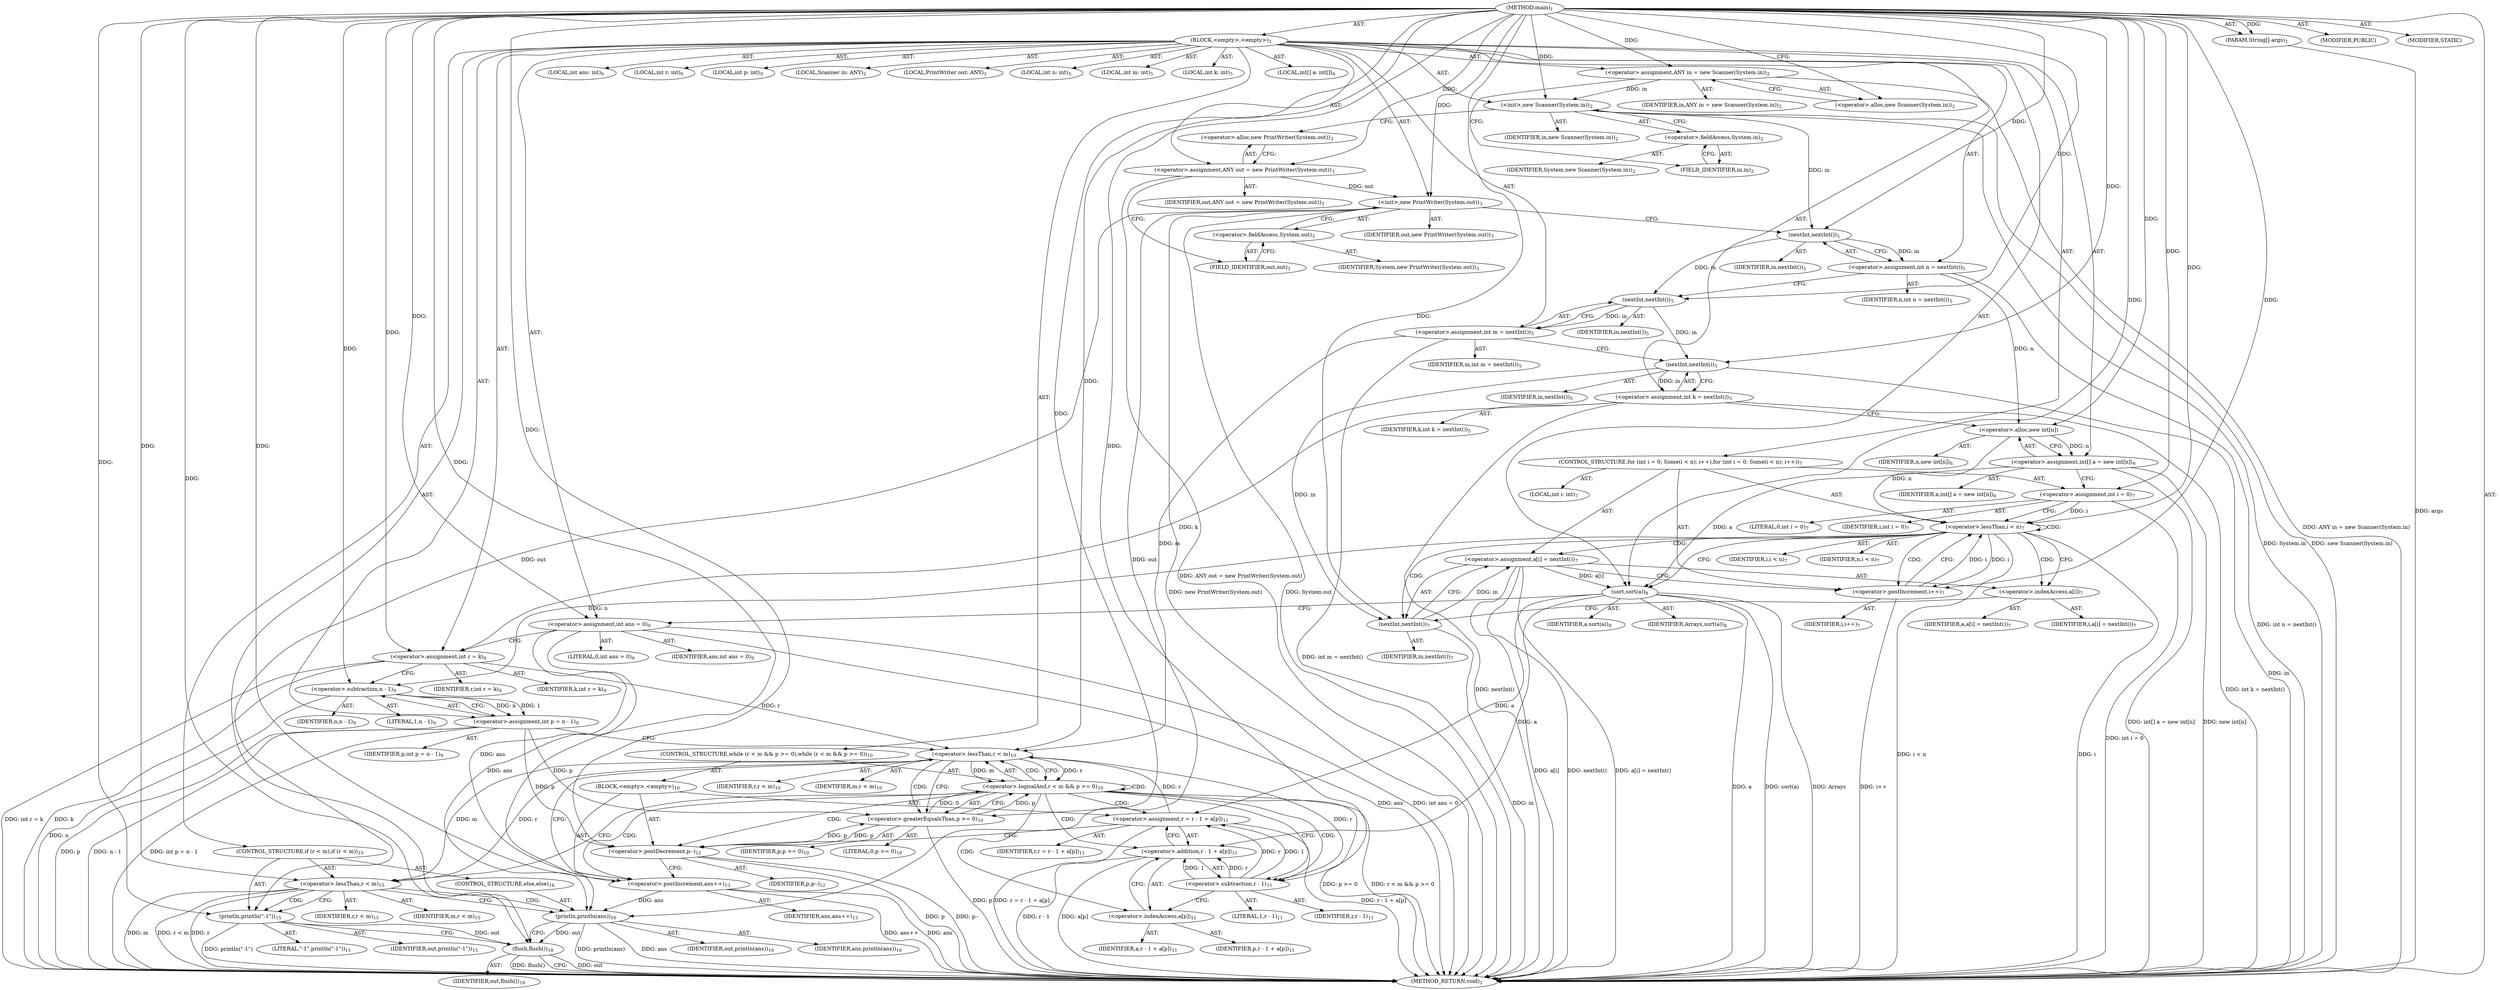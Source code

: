 digraph "main" {  
"21" [label = <(METHOD,main)<SUB>1</SUB>> ]
"22" [label = <(PARAM,String[] args)<SUB>1</SUB>> ]
"23" [label = <(BLOCK,&lt;empty&gt;,&lt;empty&gt;)<SUB>1</SUB>> ]
"4" [label = <(LOCAL,Scanner in: ANY)<SUB>2</SUB>> ]
"24" [label = <(&lt;operator&gt;.assignment,ANY in = new Scanner(System.in))<SUB>2</SUB>> ]
"25" [label = <(IDENTIFIER,in,ANY in = new Scanner(System.in))<SUB>2</SUB>> ]
"26" [label = <(&lt;operator&gt;.alloc,new Scanner(System.in))<SUB>2</SUB>> ]
"27" [label = <(&lt;init&gt;,new Scanner(System.in))<SUB>2</SUB>> ]
"3" [label = <(IDENTIFIER,in,new Scanner(System.in))<SUB>2</SUB>> ]
"28" [label = <(&lt;operator&gt;.fieldAccess,System.in)<SUB>2</SUB>> ]
"29" [label = <(IDENTIFIER,System,new Scanner(System.in))<SUB>2</SUB>> ]
"30" [label = <(FIELD_IDENTIFIER,in,in)<SUB>2</SUB>> ]
"6" [label = <(LOCAL,PrintWriter out: ANY)<SUB>3</SUB>> ]
"31" [label = <(&lt;operator&gt;.assignment,ANY out = new PrintWriter(System.out))<SUB>3</SUB>> ]
"32" [label = <(IDENTIFIER,out,ANY out = new PrintWriter(System.out))<SUB>3</SUB>> ]
"33" [label = <(&lt;operator&gt;.alloc,new PrintWriter(System.out))<SUB>3</SUB>> ]
"34" [label = <(&lt;init&gt;,new PrintWriter(System.out))<SUB>3</SUB>> ]
"5" [label = <(IDENTIFIER,out,new PrintWriter(System.out))<SUB>3</SUB>> ]
"35" [label = <(&lt;operator&gt;.fieldAccess,System.out)<SUB>3</SUB>> ]
"36" [label = <(IDENTIFIER,System,new PrintWriter(System.out))<SUB>3</SUB>> ]
"37" [label = <(FIELD_IDENTIFIER,out,out)<SUB>3</SUB>> ]
"38" [label = <(LOCAL,int n: int)<SUB>5</SUB>> ]
"39" [label = <(LOCAL,int m: int)<SUB>5</SUB>> ]
"40" [label = <(LOCAL,int k: int)<SUB>5</SUB>> ]
"41" [label = <(&lt;operator&gt;.assignment,int n = nextInt())<SUB>5</SUB>> ]
"42" [label = <(IDENTIFIER,n,int n = nextInt())<SUB>5</SUB>> ]
"43" [label = <(nextInt,nextInt())<SUB>5</SUB>> ]
"44" [label = <(IDENTIFIER,in,nextInt())<SUB>5</SUB>> ]
"45" [label = <(&lt;operator&gt;.assignment,int m = nextInt())<SUB>5</SUB>> ]
"46" [label = <(IDENTIFIER,m,int m = nextInt())<SUB>5</SUB>> ]
"47" [label = <(nextInt,nextInt())<SUB>5</SUB>> ]
"48" [label = <(IDENTIFIER,in,nextInt())<SUB>5</SUB>> ]
"49" [label = <(&lt;operator&gt;.assignment,int k = nextInt())<SUB>5</SUB>> ]
"50" [label = <(IDENTIFIER,k,int k = nextInt())<SUB>5</SUB>> ]
"51" [label = <(nextInt,nextInt())<SUB>5</SUB>> ]
"52" [label = <(IDENTIFIER,in,nextInt())<SUB>5</SUB>> ]
"53" [label = <(LOCAL,int[] a: int[])<SUB>6</SUB>> ]
"54" [label = <(&lt;operator&gt;.assignment,int[] a = new int[n])<SUB>6</SUB>> ]
"55" [label = <(IDENTIFIER,a,int[] a = new int[n])<SUB>6</SUB>> ]
"56" [label = <(&lt;operator&gt;.alloc,new int[n])> ]
"57" [label = <(IDENTIFIER,n,new int[n])<SUB>6</SUB>> ]
"58" [label = <(CONTROL_STRUCTURE,for (int i = 0; Some(i &lt; n); i++),for (int i = 0; Some(i &lt; n); i++))<SUB>7</SUB>> ]
"59" [label = <(LOCAL,int i: int)<SUB>7</SUB>> ]
"60" [label = <(&lt;operator&gt;.assignment,int i = 0)<SUB>7</SUB>> ]
"61" [label = <(IDENTIFIER,i,int i = 0)<SUB>7</SUB>> ]
"62" [label = <(LITERAL,0,int i = 0)<SUB>7</SUB>> ]
"63" [label = <(&lt;operator&gt;.lessThan,i &lt; n)<SUB>7</SUB>> ]
"64" [label = <(IDENTIFIER,i,i &lt; n)<SUB>7</SUB>> ]
"65" [label = <(IDENTIFIER,n,i &lt; n)<SUB>7</SUB>> ]
"66" [label = <(&lt;operator&gt;.postIncrement,i++)<SUB>7</SUB>> ]
"67" [label = <(IDENTIFIER,i,i++)<SUB>7</SUB>> ]
"68" [label = <(&lt;operator&gt;.assignment,a[i] = nextInt())<SUB>7</SUB>> ]
"69" [label = <(&lt;operator&gt;.indexAccess,a[i])<SUB>7</SUB>> ]
"70" [label = <(IDENTIFIER,a,a[i] = nextInt())<SUB>7</SUB>> ]
"71" [label = <(IDENTIFIER,i,a[i] = nextInt())<SUB>7</SUB>> ]
"72" [label = <(nextInt,nextInt())<SUB>7</SUB>> ]
"73" [label = <(IDENTIFIER,in,nextInt())<SUB>7</SUB>> ]
"74" [label = <(sort,sort(a))<SUB>8</SUB>> ]
"75" [label = <(IDENTIFIER,Arrays,sort(a))<SUB>8</SUB>> ]
"76" [label = <(IDENTIFIER,a,sort(a))<SUB>8</SUB>> ]
"77" [label = <(LOCAL,int ans: int)<SUB>9</SUB>> ]
"78" [label = <(LOCAL,int r: int)<SUB>9</SUB>> ]
"79" [label = <(LOCAL,int p: int)<SUB>9</SUB>> ]
"80" [label = <(&lt;operator&gt;.assignment,int ans = 0)<SUB>9</SUB>> ]
"81" [label = <(IDENTIFIER,ans,int ans = 0)<SUB>9</SUB>> ]
"82" [label = <(LITERAL,0,int ans = 0)<SUB>9</SUB>> ]
"83" [label = <(&lt;operator&gt;.assignment,int r = k)<SUB>9</SUB>> ]
"84" [label = <(IDENTIFIER,r,int r = k)<SUB>9</SUB>> ]
"85" [label = <(IDENTIFIER,k,int r = k)<SUB>9</SUB>> ]
"86" [label = <(&lt;operator&gt;.assignment,int p = n - 1)<SUB>9</SUB>> ]
"87" [label = <(IDENTIFIER,p,int p = n - 1)<SUB>9</SUB>> ]
"88" [label = <(&lt;operator&gt;.subtraction,n - 1)<SUB>9</SUB>> ]
"89" [label = <(IDENTIFIER,n,n - 1)<SUB>9</SUB>> ]
"90" [label = <(LITERAL,1,n - 1)<SUB>9</SUB>> ]
"91" [label = <(CONTROL_STRUCTURE,while (r &lt; m &amp;&amp; p &gt;= 0),while (r &lt; m &amp;&amp; p &gt;= 0))<SUB>10</SUB>> ]
"92" [label = <(&lt;operator&gt;.logicalAnd,r &lt; m &amp;&amp; p &gt;= 0)<SUB>10</SUB>> ]
"93" [label = <(&lt;operator&gt;.lessThan,r &lt; m)<SUB>10</SUB>> ]
"94" [label = <(IDENTIFIER,r,r &lt; m)<SUB>10</SUB>> ]
"95" [label = <(IDENTIFIER,m,r &lt; m)<SUB>10</SUB>> ]
"96" [label = <(&lt;operator&gt;.greaterEqualsThan,p &gt;= 0)<SUB>10</SUB>> ]
"97" [label = <(IDENTIFIER,p,p &gt;= 0)<SUB>10</SUB>> ]
"98" [label = <(LITERAL,0,p &gt;= 0)<SUB>10</SUB>> ]
"99" [label = <(BLOCK,&lt;empty&gt;,&lt;empty&gt;)<SUB>10</SUB>> ]
"100" [label = <(&lt;operator&gt;.assignment,r = r - 1 + a[p])<SUB>11</SUB>> ]
"101" [label = <(IDENTIFIER,r,r = r - 1 + a[p])<SUB>11</SUB>> ]
"102" [label = <(&lt;operator&gt;.addition,r - 1 + a[p])<SUB>11</SUB>> ]
"103" [label = <(&lt;operator&gt;.subtraction,r - 1)<SUB>11</SUB>> ]
"104" [label = <(IDENTIFIER,r,r - 1)<SUB>11</SUB>> ]
"105" [label = <(LITERAL,1,r - 1)<SUB>11</SUB>> ]
"106" [label = <(&lt;operator&gt;.indexAccess,a[p])<SUB>11</SUB>> ]
"107" [label = <(IDENTIFIER,a,r - 1 + a[p])<SUB>11</SUB>> ]
"108" [label = <(IDENTIFIER,p,r - 1 + a[p])<SUB>11</SUB>> ]
"109" [label = <(&lt;operator&gt;.postDecrement,p--)<SUB>12</SUB>> ]
"110" [label = <(IDENTIFIER,p,p--)<SUB>12</SUB>> ]
"111" [label = <(&lt;operator&gt;.postIncrement,ans++)<SUB>13</SUB>> ]
"112" [label = <(IDENTIFIER,ans,ans++)<SUB>13</SUB>> ]
"113" [label = <(CONTROL_STRUCTURE,if (r &lt; m),if (r &lt; m))<SUB>15</SUB>> ]
"114" [label = <(&lt;operator&gt;.lessThan,r &lt; m)<SUB>15</SUB>> ]
"115" [label = <(IDENTIFIER,r,r &lt; m)<SUB>15</SUB>> ]
"116" [label = <(IDENTIFIER,m,r &lt; m)<SUB>15</SUB>> ]
"117" [label = <(println,println(&quot;-1&quot;))<SUB>15</SUB>> ]
"118" [label = <(IDENTIFIER,out,println(&quot;-1&quot;))<SUB>15</SUB>> ]
"119" [label = <(LITERAL,&quot;-1&quot;,println(&quot;-1&quot;))<SUB>15</SUB>> ]
"120" [label = <(CONTROL_STRUCTURE,else,else)<SUB>16</SUB>> ]
"121" [label = <(println,println(ans))<SUB>16</SUB>> ]
"122" [label = <(IDENTIFIER,out,println(ans))<SUB>16</SUB>> ]
"123" [label = <(IDENTIFIER,ans,println(ans))<SUB>16</SUB>> ]
"124" [label = <(flush,flush())<SUB>18</SUB>> ]
"125" [label = <(IDENTIFIER,out,flush())<SUB>18</SUB>> ]
"126" [label = <(MODIFIER,PUBLIC)> ]
"127" [label = <(MODIFIER,STATIC)> ]
"128" [label = <(METHOD_RETURN,void)<SUB>1</SUB>> ]
  "21" -> "22"  [ label = "AST: "] 
  "21" -> "23"  [ label = "AST: "] 
  "21" -> "126"  [ label = "AST: "] 
  "21" -> "127"  [ label = "AST: "] 
  "21" -> "128"  [ label = "AST: "] 
  "23" -> "4"  [ label = "AST: "] 
  "23" -> "24"  [ label = "AST: "] 
  "23" -> "27"  [ label = "AST: "] 
  "23" -> "6"  [ label = "AST: "] 
  "23" -> "31"  [ label = "AST: "] 
  "23" -> "34"  [ label = "AST: "] 
  "23" -> "38"  [ label = "AST: "] 
  "23" -> "39"  [ label = "AST: "] 
  "23" -> "40"  [ label = "AST: "] 
  "23" -> "41"  [ label = "AST: "] 
  "23" -> "45"  [ label = "AST: "] 
  "23" -> "49"  [ label = "AST: "] 
  "23" -> "53"  [ label = "AST: "] 
  "23" -> "54"  [ label = "AST: "] 
  "23" -> "58"  [ label = "AST: "] 
  "23" -> "74"  [ label = "AST: "] 
  "23" -> "77"  [ label = "AST: "] 
  "23" -> "78"  [ label = "AST: "] 
  "23" -> "79"  [ label = "AST: "] 
  "23" -> "80"  [ label = "AST: "] 
  "23" -> "83"  [ label = "AST: "] 
  "23" -> "86"  [ label = "AST: "] 
  "23" -> "91"  [ label = "AST: "] 
  "23" -> "113"  [ label = "AST: "] 
  "23" -> "124"  [ label = "AST: "] 
  "24" -> "25"  [ label = "AST: "] 
  "24" -> "26"  [ label = "AST: "] 
  "27" -> "3"  [ label = "AST: "] 
  "27" -> "28"  [ label = "AST: "] 
  "28" -> "29"  [ label = "AST: "] 
  "28" -> "30"  [ label = "AST: "] 
  "31" -> "32"  [ label = "AST: "] 
  "31" -> "33"  [ label = "AST: "] 
  "34" -> "5"  [ label = "AST: "] 
  "34" -> "35"  [ label = "AST: "] 
  "35" -> "36"  [ label = "AST: "] 
  "35" -> "37"  [ label = "AST: "] 
  "41" -> "42"  [ label = "AST: "] 
  "41" -> "43"  [ label = "AST: "] 
  "43" -> "44"  [ label = "AST: "] 
  "45" -> "46"  [ label = "AST: "] 
  "45" -> "47"  [ label = "AST: "] 
  "47" -> "48"  [ label = "AST: "] 
  "49" -> "50"  [ label = "AST: "] 
  "49" -> "51"  [ label = "AST: "] 
  "51" -> "52"  [ label = "AST: "] 
  "54" -> "55"  [ label = "AST: "] 
  "54" -> "56"  [ label = "AST: "] 
  "56" -> "57"  [ label = "AST: "] 
  "58" -> "59"  [ label = "AST: "] 
  "58" -> "60"  [ label = "AST: "] 
  "58" -> "63"  [ label = "AST: "] 
  "58" -> "66"  [ label = "AST: "] 
  "58" -> "68"  [ label = "AST: "] 
  "60" -> "61"  [ label = "AST: "] 
  "60" -> "62"  [ label = "AST: "] 
  "63" -> "64"  [ label = "AST: "] 
  "63" -> "65"  [ label = "AST: "] 
  "66" -> "67"  [ label = "AST: "] 
  "68" -> "69"  [ label = "AST: "] 
  "68" -> "72"  [ label = "AST: "] 
  "69" -> "70"  [ label = "AST: "] 
  "69" -> "71"  [ label = "AST: "] 
  "72" -> "73"  [ label = "AST: "] 
  "74" -> "75"  [ label = "AST: "] 
  "74" -> "76"  [ label = "AST: "] 
  "80" -> "81"  [ label = "AST: "] 
  "80" -> "82"  [ label = "AST: "] 
  "83" -> "84"  [ label = "AST: "] 
  "83" -> "85"  [ label = "AST: "] 
  "86" -> "87"  [ label = "AST: "] 
  "86" -> "88"  [ label = "AST: "] 
  "88" -> "89"  [ label = "AST: "] 
  "88" -> "90"  [ label = "AST: "] 
  "91" -> "92"  [ label = "AST: "] 
  "91" -> "99"  [ label = "AST: "] 
  "92" -> "93"  [ label = "AST: "] 
  "92" -> "96"  [ label = "AST: "] 
  "93" -> "94"  [ label = "AST: "] 
  "93" -> "95"  [ label = "AST: "] 
  "96" -> "97"  [ label = "AST: "] 
  "96" -> "98"  [ label = "AST: "] 
  "99" -> "100"  [ label = "AST: "] 
  "99" -> "109"  [ label = "AST: "] 
  "99" -> "111"  [ label = "AST: "] 
  "100" -> "101"  [ label = "AST: "] 
  "100" -> "102"  [ label = "AST: "] 
  "102" -> "103"  [ label = "AST: "] 
  "102" -> "106"  [ label = "AST: "] 
  "103" -> "104"  [ label = "AST: "] 
  "103" -> "105"  [ label = "AST: "] 
  "106" -> "107"  [ label = "AST: "] 
  "106" -> "108"  [ label = "AST: "] 
  "109" -> "110"  [ label = "AST: "] 
  "111" -> "112"  [ label = "AST: "] 
  "113" -> "114"  [ label = "AST: "] 
  "113" -> "117"  [ label = "AST: "] 
  "113" -> "120"  [ label = "AST: "] 
  "114" -> "115"  [ label = "AST: "] 
  "114" -> "116"  [ label = "AST: "] 
  "117" -> "118"  [ label = "AST: "] 
  "117" -> "119"  [ label = "AST: "] 
  "120" -> "121"  [ label = "AST: "] 
  "121" -> "122"  [ label = "AST: "] 
  "121" -> "123"  [ label = "AST: "] 
  "124" -> "125"  [ label = "AST: "] 
  "24" -> "30"  [ label = "CFG: "] 
  "27" -> "33"  [ label = "CFG: "] 
  "31" -> "37"  [ label = "CFG: "] 
  "34" -> "43"  [ label = "CFG: "] 
  "41" -> "47"  [ label = "CFG: "] 
  "45" -> "51"  [ label = "CFG: "] 
  "49" -> "56"  [ label = "CFG: "] 
  "54" -> "60"  [ label = "CFG: "] 
  "74" -> "80"  [ label = "CFG: "] 
  "80" -> "83"  [ label = "CFG: "] 
  "83" -> "88"  [ label = "CFG: "] 
  "86" -> "93"  [ label = "CFG: "] 
  "124" -> "128"  [ label = "CFG: "] 
  "26" -> "24"  [ label = "CFG: "] 
  "28" -> "27"  [ label = "CFG: "] 
  "33" -> "31"  [ label = "CFG: "] 
  "35" -> "34"  [ label = "CFG: "] 
  "43" -> "41"  [ label = "CFG: "] 
  "47" -> "45"  [ label = "CFG: "] 
  "51" -> "49"  [ label = "CFG: "] 
  "56" -> "54"  [ label = "CFG: "] 
  "60" -> "63"  [ label = "CFG: "] 
  "63" -> "69"  [ label = "CFG: "] 
  "63" -> "74"  [ label = "CFG: "] 
  "66" -> "63"  [ label = "CFG: "] 
  "68" -> "66"  [ label = "CFG: "] 
  "88" -> "86"  [ label = "CFG: "] 
  "92" -> "103"  [ label = "CFG: "] 
  "92" -> "114"  [ label = "CFG: "] 
  "114" -> "117"  [ label = "CFG: "] 
  "114" -> "121"  [ label = "CFG: "] 
  "117" -> "124"  [ label = "CFG: "] 
  "30" -> "28"  [ label = "CFG: "] 
  "37" -> "35"  [ label = "CFG: "] 
  "69" -> "72"  [ label = "CFG: "] 
  "72" -> "68"  [ label = "CFG: "] 
  "93" -> "92"  [ label = "CFG: "] 
  "93" -> "96"  [ label = "CFG: "] 
  "96" -> "92"  [ label = "CFG: "] 
  "100" -> "109"  [ label = "CFG: "] 
  "109" -> "111"  [ label = "CFG: "] 
  "111" -> "93"  [ label = "CFG: "] 
  "121" -> "124"  [ label = "CFG: "] 
  "102" -> "100"  [ label = "CFG: "] 
  "103" -> "106"  [ label = "CFG: "] 
  "106" -> "102"  [ label = "CFG: "] 
  "21" -> "26"  [ label = "CFG: "] 
  "22" -> "128"  [ label = "DDG: args"] 
  "24" -> "128"  [ label = "DDG: ANY in = new Scanner(System.in)"] 
  "27" -> "128"  [ label = "DDG: System.in"] 
  "27" -> "128"  [ label = "DDG: new Scanner(System.in)"] 
  "31" -> "128"  [ label = "DDG: ANY out = new PrintWriter(System.out)"] 
  "34" -> "128"  [ label = "DDG: System.out"] 
  "34" -> "128"  [ label = "DDG: new PrintWriter(System.out)"] 
  "41" -> "128"  [ label = "DDG: int n = nextInt()"] 
  "45" -> "128"  [ label = "DDG: int m = nextInt()"] 
  "51" -> "128"  [ label = "DDG: in"] 
  "49" -> "128"  [ label = "DDG: nextInt()"] 
  "49" -> "128"  [ label = "DDG: int k = nextInt()"] 
  "54" -> "128"  [ label = "DDG: new int[n]"] 
  "54" -> "128"  [ label = "DDG: int[] a = new int[n]"] 
  "60" -> "128"  [ label = "DDG: int i = 0"] 
  "63" -> "128"  [ label = "DDG: i"] 
  "63" -> "128"  [ label = "DDG: i &lt; n"] 
  "74" -> "128"  [ label = "DDG: a"] 
  "74" -> "128"  [ label = "DDG: sort(a)"] 
  "80" -> "128"  [ label = "DDG: ans"] 
  "80" -> "128"  [ label = "DDG: int ans = 0"] 
  "83" -> "128"  [ label = "DDG: k"] 
  "83" -> "128"  [ label = "DDG: int r = k"] 
  "86" -> "128"  [ label = "DDG: p"] 
  "88" -> "128"  [ label = "DDG: n"] 
  "86" -> "128"  [ label = "DDG: n - 1"] 
  "86" -> "128"  [ label = "DDG: int p = n - 1"] 
  "96" -> "128"  [ label = "DDG: p"] 
  "92" -> "128"  [ label = "DDG: p &gt;= 0"] 
  "92" -> "128"  [ label = "DDG: r &lt; m &amp;&amp; p &gt;= 0"] 
  "114" -> "128"  [ label = "DDG: r"] 
  "114" -> "128"  [ label = "DDG: m"] 
  "114" -> "128"  [ label = "DDG: r &lt; m"] 
  "121" -> "128"  [ label = "DDG: ans"] 
  "121" -> "128"  [ label = "DDG: println(ans)"] 
  "117" -> "128"  [ label = "DDG: println(&quot;-1&quot;)"] 
  "124" -> "128"  [ label = "DDG: out"] 
  "124" -> "128"  [ label = "DDG: flush()"] 
  "102" -> "128"  [ label = "DDG: r - 1"] 
  "102" -> "128"  [ label = "DDG: a[p]"] 
  "100" -> "128"  [ label = "DDG: r - 1 + a[p]"] 
  "100" -> "128"  [ label = "DDG: r = r - 1 + a[p]"] 
  "109" -> "128"  [ label = "DDG: p"] 
  "109" -> "128"  [ label = "DDG: p--"] 
  "111" -> "128"  [ label = "DDG: ans"] 
  "111" -> "128"  [ label = "DDG: ans++"] 
  "68" -> "128"  [ label = "DDG: a[i]"] 
  "72" -> "128"  [ label = "DDG: in"] 
  "68" -> "128"  [ label = "DDG: nextInt()"] 
  "68" -> "128"  [ label = "DDG: a[i] = nextInt()"] 
  "66" -> "128"  [ label = "DDG: i++"] 
  "74" -> "128"  [ label = "DDG: Arrays"] 
  "21" -> "22"  [ label = "DDG: "] 
  "21" -> "24"  [ label = "DDG: "] 
  "21" -> "31"  [ label = "DDG: "] 
  "43" -> "41"  [ label = "DDG: in"] 
  "47" -> "45"  [ label = "DDG: in"] 
  "51" -> "49"  [ label = "DDG: in"] 
  "56" -> "54"  [ label = "DDG: n"] 
  "21" -> "80"  [ label = "DDG: "] 
  "49" -> "83"  [ label = "DDG: k"] 
  "21" -> "83"  [ label = "DDG: "] 
  "88" -> "86"  [ label = "DDG: n"] 
  "88" -> "86"  [ label = "DDG: 1"] 
  "24" -> "27"  [ label = "DDG: in"] 
  "21" -> "27"  [ label = "DDG: "] 
  "31" -> "34"  [ label = "DDG: out"] 
  "21" -> "34"  [ label = "DDG: "] 
  "21" -> "60"  [ label = "DDG: "] 
  "72" -> "68"  [ label = "DDG: in"] 
  "21" -> "74"  [ label = "DDG: "] 
  "54" -> "74"  [ label = "DDG: a"] 
  "68" -> "74"  [ label = "DDG: a[i]"] 
  "121" -> "124"  [ label = "DDG: out"] 
  "117" -> "124"  [ label = "DDG: out"] 
  "21" -> "124"  [ label = "DDG: "] 
  "27" -> "43"  [ label = "DDG: in"] 
  "21" -> "43"  [ label = "DDG: "] 
  "43" -> "47"  [ label = "DDG: in"] 
  "21" -> "47"  [ label = "DDG: "] 
  "47" -> "51"  [ label = "DDG: in"] 
  "21" -> "51"  [ label = "DDG: "] 
  "41" -> "56"  [ label = "DDG: n"] 
  "21" -> "56"  [ label = "DDG: "] 
  "60" -> "63"  [ label = "DDG: i"] 
  "66" -> "63"  [ label = "DDG: i"] 
  "21" -> "63"  [ label = "DDG: "] 
  "56" -> "63"  [ label = "DDG: n"] 
  "63" -> "66"  [ label = "DDG: i"] 
  "21" -> "66"  [ label = "DDG: "] 
  "63" -> "88"  [ label = "DDG: n"] 
  "21" -> "88"  [ label = "DDG: "] 
  "93" -> "92"  [ label = "DDG: r"] 
  "93" -> "92"  [ label = "DDG: m"] 
  "96" -> "92"  [ label = "DDG: p"] 
  "96" -> "92"  [ label = "DDG: 0"] 
  "103" -> "100"  [ label = "DDG: r"] 
  "103" -> "100"  [ label = "DDG: 1"] 
  "74" -> "100"  [ label = "DDG: a"] 
  "93" -> "114"  [ label = "DDG: r"] 
  "21" -> "114"  [ label = "DDG: "] 
  "93" -> "114"  [ label = "DDG: m"] 
  "34" -> "117"  [ label = "DDG: out"] 
  "21" -> "117"  [ label = "DDG: "] 
  "51" -> "72"  [ label = "DDG: in"] 
  "21" -> "72"  [ label = "DDG: "] 
  "83" -> "93"  [ label = "DDG: r"] 
  "100" -> "93"  [ label = "DDG: r"] 
  "21" -> "93"  [ label = "DDG: "] 
  "45" -> "93"  [ label = "DDG: m"] 
  "86" -> "96"  [ label = "DDG: p"] 
  "109" -> "96"  [ label = "DDG: p"] 
  "21" -> "96"  [ label = "DDG: "] 
  "86" -> "109"  [ label = "DDG: p"] 
  "96" -> "109"  [ label = "DDG: p"] 
  "21" -> "109"  [ label = "DDG: "] 
  "80" -> "111"  [ label = "DDG: ans"] 
  "21" -> "111"  [ label = "DDG: "] 
  "34" -> "121"  [ label = "DDG: out"] 
  "21" -> "121"  [ label = "DDG: "] 
  "80" -> "121"  [ label = "DDG: ans"] 
  "111" -> "121"  [ label = "DDG: ans"] 
  "103" -> "102"  [ label = "DDG: r"] 
  "103" -> "102"  [ label = "DDG: 1"] 
  "74" -> "102"  [ label = "DDG: a"] 
  "93" -> "103"  [ label = "DDG: r"] 
  "21" -> "103"  [ label = "DDG: "] 
  "63" -> "68"  [ label = "CDG: "] 
  "63" -> "66"  [ label = "CDG: "] 
  "63" -> "72"  [ label = "CDG: "] 
  "63" -> "69"  [ label = "CDG: "] 
  "63" -> "63"  [ label = "CDG: "] 
  "92" -> "100"  [ label = "CDG: "] 
  "92" -> "102"  [ label = "CDG: "] 
  "92" -> "103"  [ label = "CDG: "] 
  "92" -> "92"  [ label = "CDG: "] 
  "92" -> "106"  [ label = "CDG: "] 
  "92" -> "93"  [ label = "CDG: "] 
  "92" -> "111"  [ label = "CDG: "] 
  "92" -> "109"  [ label = "CDG: "] 
  "114" -> "121"  [ label = "CDG: "] 
  "114" -> "117"  [ label = "CDG: "] 
  "93" -> "96"  [ label = "CDG: "] 
}
